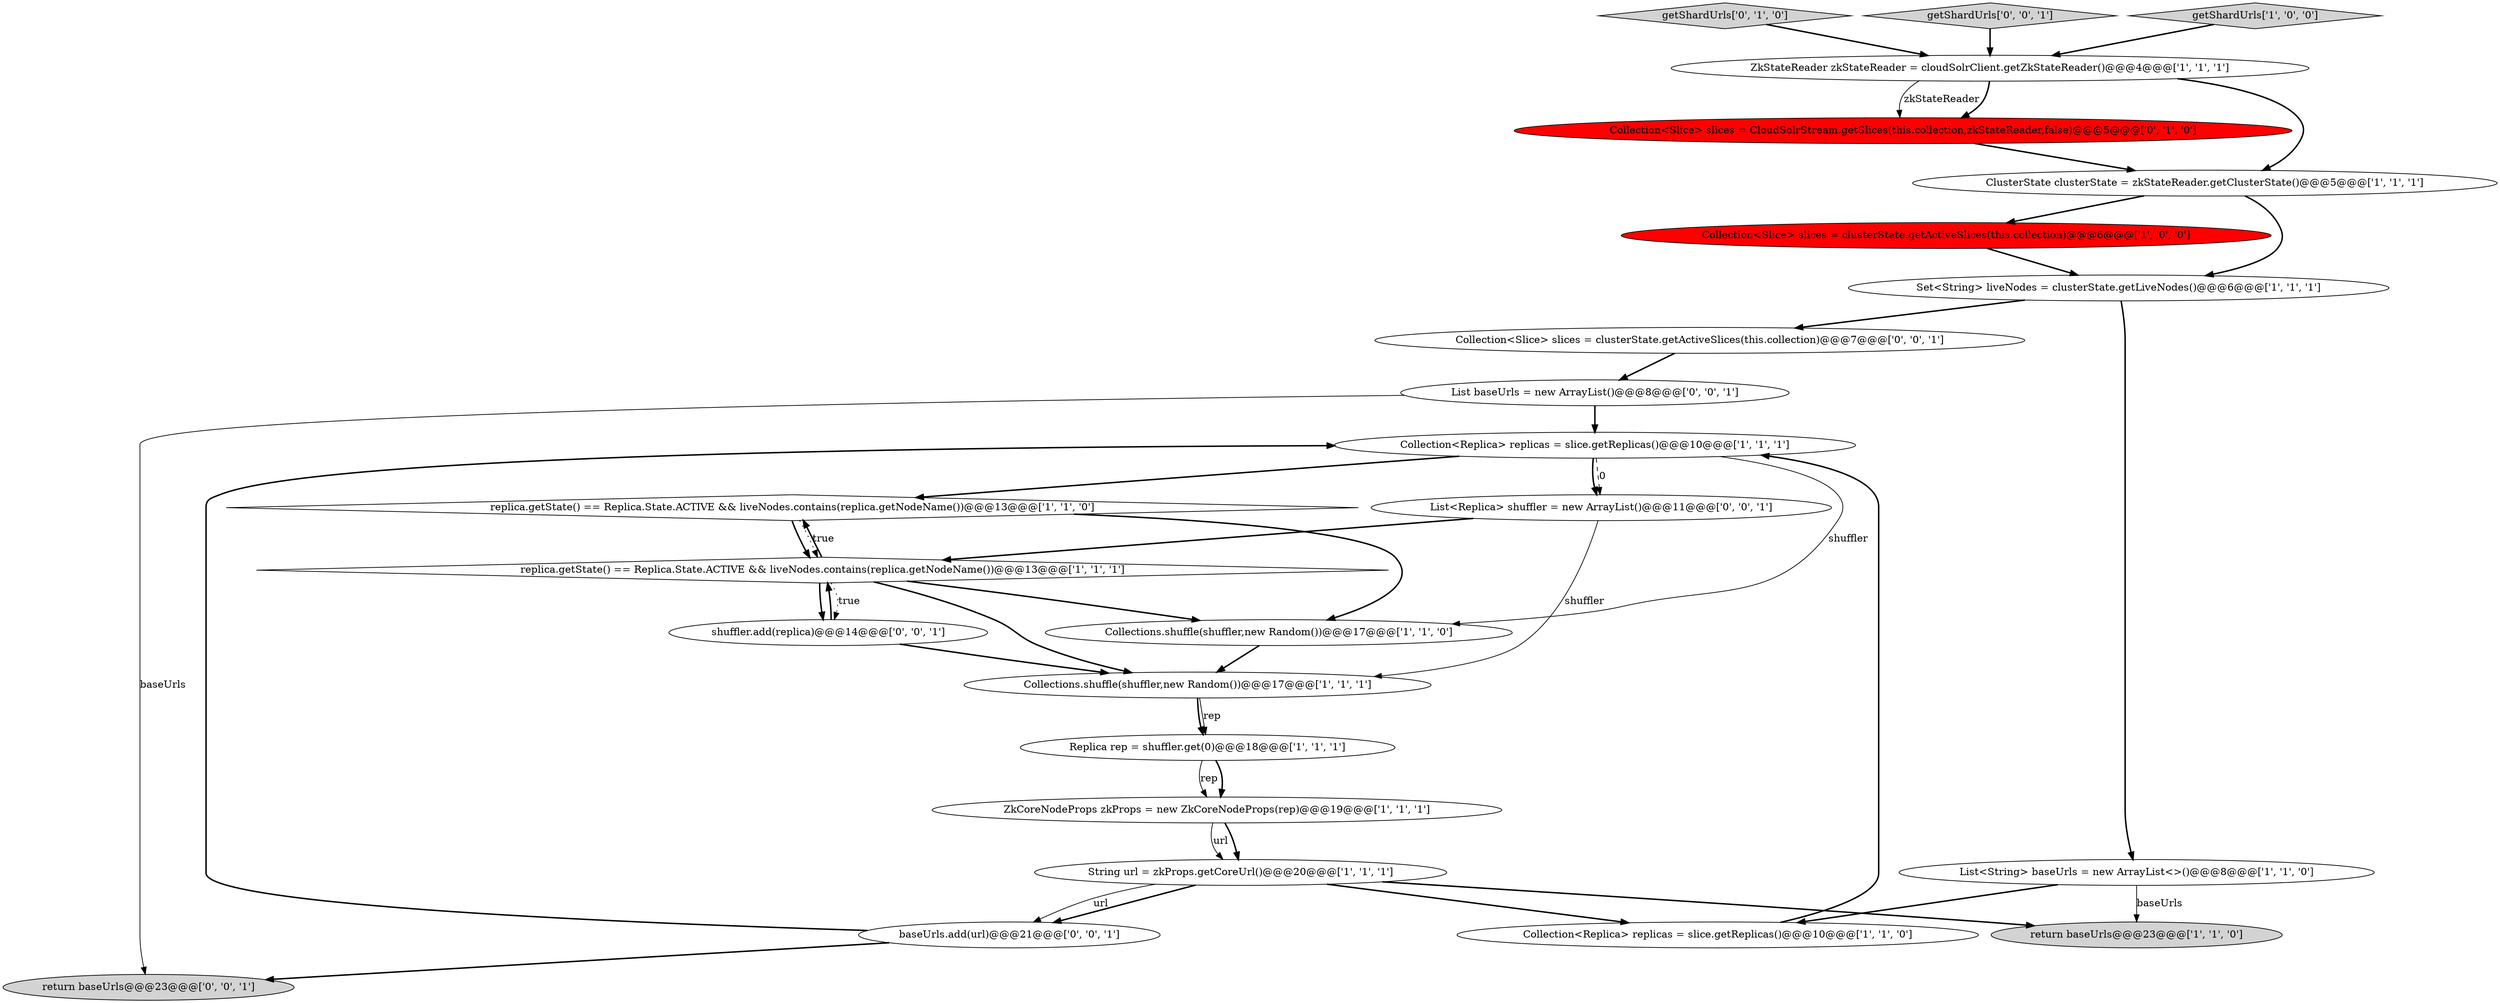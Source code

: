digraph {
16 [style = filled, label = "getShardUrls['0', '1', '0']", fillcolor = lightgray, shape = diamond image = "AAA0AAABBB2BBB"];
8 [style = filled, label = "Replica rep = shuffler.get(0)@@@18@@@['1', '1', '1']", fillcolor = white, shape = ellipse image = "AAA0AAABBB1BBB"];
14 [style = filled, label = "String url = zkProps.getCoreUrl()@@@20@@@['1', '1', '1']", fillcolor = white, shape = ellipse image = "AAA0AAABBB1BBB"];
2 [style = filled, label = "replica.getState() == Replica.State.ACTIVE && liveNodes.contains(replica.getNodeName())@@@13@@@['1', '1', '0']", fillcolor = white, shape = diamond image = "AAA0AAABBB1BBB"];
24 [style = filled, label = "getShardUrls['0', '0', '1']", fillcolor = lightgray, shape = diamond image = "AAA0AAABBB3BBB"];
20 [style = filled, label = "List baseUrls = new ArrayList()@@@8@@@['0', '0', '1']", fillcolor = white, shape = ellipse image = "AAA0AAABBB3BBB"];
3 [style = filled, label = "Collection<Slice> slices = clusterState.getActiveSlices(this.collection)@@@6@@@['1', '0', '0']", fillcolor = red, shape = ellipse image = "AAA1AAABBB1BBB"];
17 [style = filled, label = "Collection<Slice> slices = CloudSolrStream.getSlices(this.collection,zkStateReader,false)@@@5@@@['0', '1', '0']", fillcolor = red, shape = ellipse image = "AAA1AAABBB2BBB"];
5 [style = filled, label = "replica.getState() == Replica.State.ACTIVE && liveNodes.contains(replica.getNodeName())@@@13@@@['1', '1', '1']", fillcolor = white, shape = diamond image = "AAA0AAABBB1BBB"];
23 [style = filled, label = "Collection<Slice> slices = clusterState.getActiveSlices(this.collection)@@@7@@@['0', '0', '1']", fillcolor = white, shape = ellipse image = "AAA0AAABBB3BBB"];
22 [style = filled, label = "List<Replica> shuffler = new ArrayList()@@@11@@@['0', '0', '1']", fillcolor = white, shape = ellipse image = "AAA0AAABBB3BBB"];
18 [style = filled, label = "shuffler.add(replica)@@@14@@@['0', '0', '1']", fillcolor = white, shape = ellipse image = "AAA0AAABBB3BBB"];
11 [style = filled, label = "getShardUrls['1', '0', '0']", fillcolor = lightgray, shape = diamond image = "AAA0AAABBB1BBB"];
13 [style = filled, label = "List<String> baseUrls = new ArrayList<>()@@@8@@@['1', '1', '0']", fillcolor = white, shape = ellipse image = "AAA0AAABBB1BBB"];
9 [style = filled, label = "ClusterState clusterState = zkStateReader.getClusterState()@@@5@@@['1', '1', '1']", fillcolor = white, shape = ellipse image = "AAA0AAABBB1BBB"];
1 [style = filled, label = "Set<String> liveNodes = clusterState.getLiveNodes()@@@6@@@['1', '1', '1']", fillcolor = white, shape = ellipse image = "AAA0AAABBB1BBB"];
4 [style = filled, label = "ZkStateReader zkStateReader = cloudSolrClient.getZkStateReader()@@@4@@@['1', '1', '1']", fillcolor = white, shape = ellipse image = "AAA0AAABBB1BBB"];
10 [style = filled, label = "Collections.shuffle(shuffler,new Random())@@@17@@@['1', '1', '1']", fillcolor = white, shape = ellipse image = "AAA0AAABBB1BBB"];
19 [style = filled, label = "baseUrls.add(url)@@@21@@@['0', '0', '1']", fillcolor = white, shape = ellipse image = "AAA0AAABBB3BBB"];
21 [style = filled, label = "return baseUrls@@@23@@@['0', '0', '1']", fillcolor = lightgray, shape = ellipse image = "AAA0AAABBB3BBB"];
7 [style = filled, label = "Collection<Replica> replicas = slice.getReplicas()@@@10@@@['1', '1', '1']", fillcolor = white, shape = ellipse image = "AAA0AAABBB1BBB"];
15 [style = filled, label = "ZkCoreNodeProps zkProps = new ZkCoreNodeProps(rep)@@@19@@@['1', '1', '1']", fillcolor = white, shape = ellipse image = "AAA0AAABBB1BBB"];
0 [style = filled, label = "Collections.shuffle(shuffler,new Random())@@@17@@@['1', '1', '0']", fillcolor = white, shape = ellipse image = "AAA0AAABBB1BBB"];
6 [style = filled, label = "Collection<Replica> replicas = slice.getReplicas()@@@10@@@['1', '1', '0']", fillcolor = white, shape = ellipse image = "AAA0AAABBB1BBB"];
12 [style = filled, label = "return baseUrls@@@23@@@['1', '1', '0']", fillcolor = lightgray, shape = ellipse image = "AAA0AAABBB1BBB"];
4->17 [style = solid, label="zkStateReader"];
4->9 [style = bold, label=""];
5->10 [style = bold, label=""];
23->20 [style = bold, label=""];
8->15 [style = bold, label=""];
4->17 [style = bold, label=""];
3->1 [style = bold, label=""];
15->14 [style = bold, label=""];
5->18 [style = dotted, label="true"];
17->9 [style = bold, label=""];
11->4 [style = bold, label=""];
7->0 [style = solid, label="shuffler"];
8->15 [style = solid, label="rep"];
14->19 [style = bold, label=""];
5->18 [style = bold, label=""];
15->14 [style = solid, label="url"];
13->12 [style = solid, label="baseUrls"];
1->13 [style = bold, label=""];
22->5 [style = bold, label=""];
1->23 [style = bold, label=""];
10->8 [style = solid, label="rep"];
14->19 [style = solid, label="url"];
7->22 [style = bold, label=""];
5->2 [style = bold, label=""];
0->10 [style = bold, label=""];
2->0 [style = bold, label=""];
24->4 [style = bold, label=""];
10->8 [style = bold, label=""];
5->0 [style = bold, label=""];
18->10 [style = bold, label=""];
7->2 [style = bold, label=""];
20->21 [style = solid, label="baseUrls"];
18->5 [style = bold, label=""];
14->12 [style = bold, label=""];
9->3 [style = bold, label=""];
13->6 [style = bold, label=""];
16->4 [style = bold, label=""];
6->7 [style = bold, label=""];
9->1 [style = bold, label=""];
20->7 [style = bold, label=""];
22->10 [style = solid, label="shuffler"];
2->5 [style = dotted, label="true"];
19->7 [style = bold, label=""];
7->22 [style = dashed, label="0"];
14->6 [style = bold, label=""];
2->5 [style = bold, label=""];
19->21 [style = bold, label=""];
}
